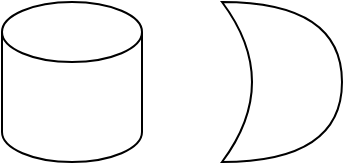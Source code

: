 <mxfile version="21.0.2" type="github">
  <diagram name="第 1 页" id="_bGvZ52ak2hggcjkfKaw">
    <mxGraphModel dx="1434" dy="769" grid="1" gridSize="10" guides="1" tooltips="1" connect="1" arrows="1" fold="1" page="1" pageScale="1" pageWidth="827" pageHeight="1169" math="0" shadow="0">
      <root>
        <mxCell id="0" />
        <mxCell id="1" parent="0" />
        <mxCell id="Gq4j_q7lOKiAXTthzpAB-2" value="" style="shape=cylinder3;whiteSpace=wrap;html=1;boundedLbl=1;backgroundOutline=1;size=15;" parent="1" vertex="1">
          <mxGeometry x="100" y="60" width="70" height="80" as="geometry" />
        </mxCell>
        <mxCell id="Gq4j_q7lOKiAXTthzpAB-3" value="" style="shape=xor;whiteSpace=wrap;html=1;" parent="1" vertex="1">
          <mxGeometry x="210" y="60" width="60" height="80" as="geometry" />
        </mxCell>
      </root>
    </mxGraphModel>
  </diagram>
</mxfile>
